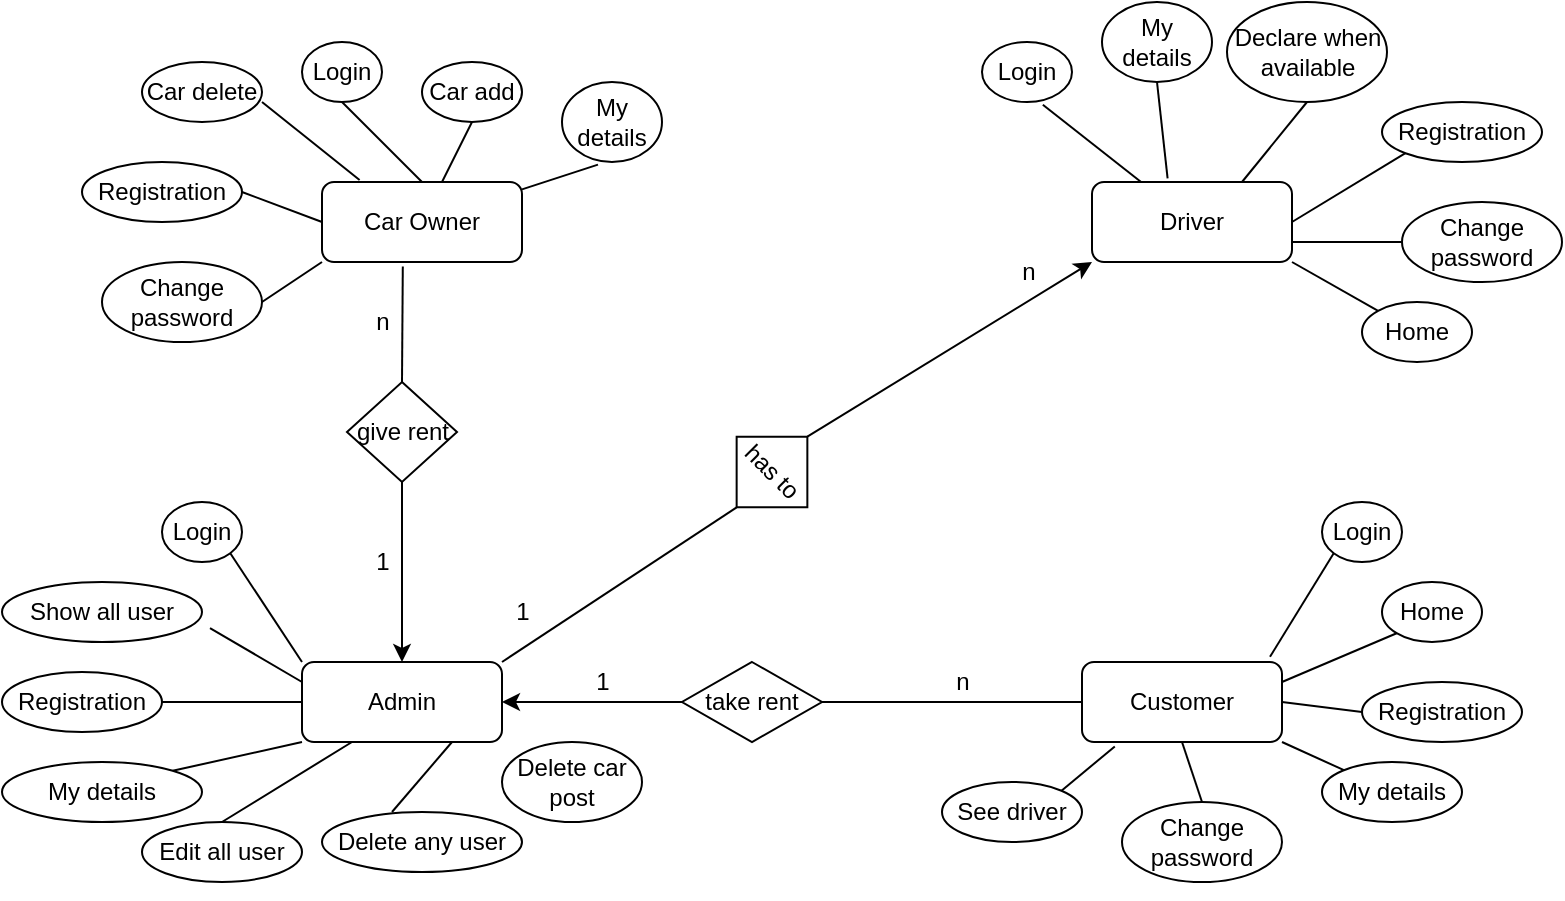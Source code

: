 <mxfile version="20.0.4" type="device"><diagram id="-xaWmxTlTpum28yXajam" name="Page-1"><mxGraphModel dx="1038" dy="539" grid="1" gridSize="10" guides="1" tooltips="1" connect="1" arrows="1" fold="1" page="1" pageScale="1" pageWidth="850" pageHeight="1100" math="0" shadow="0"><root><mxCell id="0"/><mxCell id="1" parent="0"/><mxCell id="0KnHQDxE7CaEoHGpZUmN-1" value="Car Owner" style="rounded=1;whiteSpace=wrap;html=1;" parent="1" vertex="1"><mxGeometry x="200" y="160" width="100" height="40" as="geometry"/></mxCell><mxCell id="0KnHQDxE7CaEoHGpZUmN-4" value="Admin" style="rounded=1;whiteSpace=wrap;html=1;" parent="1" vertex="1"><mxGeometry x="190" y="400" width="100" height="40" as="geometry"/></mxCell><mxCell id="0KnHQDxE7CaEoHGpZUmN-5" value="Driver" style="rounded=1;whiteSpace=wrap;html=1;" parent="1" vertex="1"><mxGeometry x="585" y="160" width="100" height="40" as="geometry"/></mxCell><mxCell id="0KnHQDxE7CaEoHGpZUmN-6" value="Customer" style="rounded=1;whiteSpace=wrap;html=1;" parent="1" vertex="1"><mxGeometry x="580" y="400" width="100" height="40" as="geometry"/></mxCell><mxCell id="0KnHQDxE7CaEoHGpZUmN-9" value="Login" style="ellipse;whiteSpace=wrap;html=1;" parent="1" vertex="1"><mxGeometry x="190" y="90" width="40" height="30" as="geometry"/></mxCell><mxCell id="0KnHQDxE7CaEoHGpZUmN-10" value="Registration&lt;br&gt;" style="ellipse;whiteSpace=wrap;html=1;" parent="1" vertex="1"><mxGeometry x="80" y="150" width="80" height="30" as="geometry"/></mxCell><mxCell id="0KnHQDxE7CaEoHGpZUmN-13" value="Change password" style="ellipse;whiteSpace=wrap;html=1;" parent="1" vertex="1"><mxGeometry x="90" y="200" width="80" height="40" as="geometry"/></mxCell><mxCell id="0KnHQDxE7CaEoHGpZUmN-14" value="Login" style="ellipse;whiteSpace=wrap;html=1;" parent="1" vertex="1"><mxGeometry x="530" y="90" width="45" height="30" as="geometry"/></mxCell><mxCell id="0KnHQDxE7CaEoHGpZUmN-15" value="Registration&lt;br&gt;" style="ellipse;whiteSpace=wrap;html=1;" parent="1" vertex="1"><mxGeometry x="730" y="120" width="80" height="30" as="geometry"/></mxCell><mxCell id="0KnHQDxE7CaEoHGpZUmN-17" value="Login" style="ellipse;whiteSpace=wrap;html=1;" parent="1" vertex="1"><mxGeometry x="120" y="320" width="40" height="30" as="geometry"/></mxCell><mxCell id="0KnHQDxE7CaEoHGpZUmN-18" value="Registration&lt;br&gt;" style="ellipse;whiteSpace=wrap;html=1;" parent="1" vertex="1"><mxGeometry x="40" y="405" width="80" height="30" as="geometry"/></mxCell><mxCell id="0KnHQDxE7CaEoHGpZUmN-19" value="Show all user" style="ellipse;whiteSpace=wrap;html=1;" parent="1" vertex="1"><mxGeometry x="40" y="360" width="100" height="30" as="geometry"/></mxCell><mxCell id="0KnHQDxE7CaEoHGpZUmN-20" value="Login" style="ellipse;whiteSpace=wrap;html=1;" parent="1" vertex="1"><mxGeometry x="700" y="320" width="40" height="30" as="geometry"/></mxCell><mxCell id="0KnHQDxE7CaEoHGpZUmN-21" value="Registration&lt;br&gt;" style="ellipse;whiteSpace=wrap;html=1;" parent="1" vertex="1"><mxGeometry x="720" y="410" width="80" height="30" as="geometry"/></mxCell><mxCell id="0KnHQDxE7CaEoHGpZUmN-22" value="My details" style="ellipse;whiteSpace=wrap;html=1;" parent="1" vertex="1"><mxGeometry x="700" y="450" width="70" height="30" as="geometry"/></mxCell><mxCell id="0KnHQDxE7CaEoHGpZUmN-25" value="Car add" style="ellipse;whiteSpace=wrap;html=1;" parent="1" vertex="1"><mxGeometry x="250" y="100" width="50" height="30" as="geometry"/></mxCell><mxCell id="0KnHQDxE7CaEoHGpZUmN-26" value="Car delete" style="ellipse;whiteSpace=wrap;html=1;" parent="1" vertex="1"><mxGeometry x="110" y="100" width="60" height="30" as="geometry"/></mxCell><mxCell id="0KnHQDxE7CaEoHGpZUmN-27" value="My details" style="ellipse;whiteSpace=wrap;html=1;" parent="1" vertex="1"><mxGeometry x="320" y="110" width="50" height="40" as="geometry"/></mxCell><mxCell id="0KnHQDxE7CaEoHGpZUmN-28" value="Change password" style="ellipse;whiteSpace=wrap;html=1;" parent="1" vertex="1"><mxGeometry x="740" y="170" width="80" height="40" as="geometry"/></mxCell><mxCell id="0KnHQDxE7CaEoHGpZUmN-29" value="My details" style="ellipse;whiteSpace=wrap;html=1;" parent="1" vertex="1"><mxGeometry x="590" y="70" width="55" height="40" as="geometry"/></mxCell><mxCell id="0KnHQDxE7CaEoHGpZUmN-30" value="Declare when available&lt;br&gt;" style="ellipse;whiteSpace=wrap;html=1;" parent="1" vertex="1"><mxGeometry x="652.5" y="70" width="80" height="50" as="geometry"/></mxCell><mxCell id="0KnHQDxE7CaEoHGpZUmN-31" value="See driver" style="ellipse;whiteSpace=wrap;html=1;" parent="1" vertex="1"><mxGeometry x="510" y="460" width="70" height="30" as="geometry"/></mxCell><mxCell id="0KnHQDxE7CaEoHGpZUmN-33" value="Change password" style="ellipse;whiteSpace=wrap;html=1;" parent="1" vertex="1"><mxGeometry x="600" y="470" width="80" height="40" as="geometry"/></mxCell><mxCell id="0KnHQDxE7CaEoHGpZUmN-34" value="Home" style="ellipse;whiteSpace=wrap;html=1;" parent="1" vertex="1"><mxGeometry x="730" y="360" width="50" height="30" as="geometry"/></mxCell><mxCell id="0KnHQDxE7CaEoHGpZUmN-35" value="Edit all user" style="ellipse;whiteSpace=wrap;html=1;" parent="1" vertex="1"><mxGeometry x="110" y="480" width="80" height="30" as="geometry"/></mxCell><mxCell id="0KnHQDxE7CaEoHGpZUmN-36" value="Delete any user" style="ellipse;whiteSpace=wrap;html=1;" parent="1" vertex="1"><mxGeometry x="200" y="475" width="100" height="30" as="geometry"/></mxCell><mxCell id="0KnHQDxE7CaEoHGpZUmN-37" value="My details" style="ellipse;whiteSpace=wrap;html=1;" parent="1" vertex="1"><mxGeometry x="40" y="450" width="100" height="30" as="geometry"/></mxCell><mxCell id="0KnHQDxE7CaEoHGpZUmN-40" style="edgeStyle=orthogonalEdgeStyle;rounded=0;orthogonalLoop=1;jettySize=auto;html=1;exitX=0.5;exitY=1;exitDx=0;exitDy=0;" parent="1" source="0KnHQDxE7CaEoHGpZUmN-35" target="0KnHQDxE7CaEoHGpZUmN-35" edge="1"><mxGeometry relative="1" as="geometry"/></mxCell><mxCell id="0KnHQDxE7CaEoHGpZUmN-47" style="edgeStyle=orthogonalEdgeStyle;rounded=0;orthogonalLoop=1;jettySize=auto;html=1;exitX=0.5;exitY=1;exitDx=0;exitDy=0;" parent="1" source="0KnHQDxE7CaEoHGpZUmN-30" target="0KnHQDxE7CaEoHGpZUmN-30" edge="1"><mxGeometry relative="1" as="geometry"/></mxCell><mxCell id="0KnHQDxE7CaEoHGpZUmN-51" value="" style="endArrow=none;html=1;rounded=0;entryX=0;entryY=1;entryDx=0;entryDy=0;exitX=1;exitY=0.5;exitDx=0;exitDy=0;" parent="1" source="0KnHQDxE7CaEoHGpZUmN-13" target="0KnHQDxE7CaEoHGpZUmN-1" edge="1"><mxGeometry width="50" height="50" relative="1" as="geometry"><mxPoint x="160" y="270" as="sourcePoint"/><mxPoint x="210" y="220" as="targetPoint"/></mxGeometry></mxCell><mxCell id="0KnHQDxE7CaEoHGpZUmN-53" value="" style="endArrow=none;html=1;rounded=0;exitX=0.188;exitY=-0.025;exitDx=0;exitDy=0;exitPerimeter=0;" parent="1" source="0KnHQDxE7CaEoHGpZUmN-1" edge="1"><mxGeometry width="50" height="50" relative="1" as="geometry"><mxPoint x="120" y="170" as="sourcePoint"/><mxPoint x="170" y="120" as="targetPoint"/></mxGeometry></mxCell><mxCell id="0KnHQDxE7CaEoHGpZUmN-54" value="" style="endArrow=none;html=1;rounded=0;entryX=1;entryY=0.5;entryDx=0;entryDy=0;" parent="1" target="0KnHQDxE7CaEoHGpZUmN-10" edge="1"><mxGeometry width="50" height="50" relative="1" as="geometry"><mxPoint x="200" y="180" as="sourcePoint"/><mxPoint x="460" y="230" as="targetPoint"/></mxGeometry></mxCell><mxCell id="0KnHQDxE7CaEoHGpZUmN-55" value="" style="endArrow=none;html=1;rounded=0;entryX=0.5;entryY=1;entryDx=0;entryDy=0;exitX=0.5;exitY=0;exitDx=0;exitDy=0;" parent="1" source="0KnHQDxE7CaEoHGpZUmN-1" target="0KnHQDxE7CaEoHGpZUmN-9" edge="1"><mxGeometry width="50" height="50" relative="1" as="geometry"><mxPoint x="420" y="290" as="sourcePoint"/><mxPoint x="470" y="240" as="targetPoint"/></mxGeometry></mxCell><mxCell id="0KnHQDxE7CaEoHGpZUmN-56" value="" style="endArrow=none;html=1;rounded=0;entryX=0.5;entryY=1;entryDx=0;entryDy=0;" parent="1" source="0KnHQDxE7CaEoHGpZUmN-1" target="0KnHQDxE7CaEoHGpZUmN-25" edge="1"><mxGeometry width="50" height="50" relative="1" as="geometry"><mxPoint x="430" y="300" as="sourcePoint"/><mxPoint x="480" y="250" as="targetPoint"/></mxGeometry></mxCell><mxCell id="0KnHQDxE7CaEoHGpZUmN-57" value="" style="endArrow=none;html=1;rounded=0;entryX=0.36;entryY=1.033;entryDx=0;entryDy=0;entryPerimeter=0;" parent="1" source="0KnHQDxE7CaEoHGpZUmN-1" target="0KnHQDxE7CaEoHGpZUmN-27" edge="1"><mxGeometry width="50" height="50" relative="1" as="geometry"><mxPoint x="440" y="310" as="sourcePoint"/><mxPoint x="490" y="260" as="targetPoint"/></mxGeometry></mxCell><mxCell id="0KnHQDxE7CaEoHGpZUmN-58" value="" style="endArrow=none;html=1;rounded=0;entryX=0.676;entryY=1.047;entryDx=0;entryDy=0;entryPerimeter=0;" parent="1" source="0KnHQDxE7CaEoHGpZUmN-5" target="0KnHQDxE7CaEoHGpZUmN-14" edge="1"><mxGeometry width="50" height="50" relative="1" as="geometry"><mxPoint x="450" y="320" as="sourcePoint"/><mxPoint x="500" y="270" as="targetPoint"/></mxGeometry></mxCell><mxCell id="0KnHQDxE7CaEoHGpZUmN-59" value="" style="endArrow=none;html=1;rounded=0;entryX=0.5;entryY=1;entryDx=0;entryDy=0;exitX=0.378;exitY=-0.045;exitDx=0;exitDy=0;exitPerimeter=0;" parent="1" source="0KnHQDxE7CaEoHGpZUmN-5" target="0KnHQDxE7CaEoHGpZUmN-29" edge="1"><mxGeometry width="50" height="50" relative="1" as="geometry"><mxPoint x="460" y="330" as="sourcePoint"/><mxPoint x="510" y="280" as="targetPoint"/></mxGeometry></mxCell><mxCell id="0KnHQDxE7CaEoHGpZUmN-60" value="" style="endArrow=none;html=1;rounded=0;entryX=0.5;entryY=1;entryDx=0;entryDy=0;exitX=0.75;exitY=0;exitDx=0;exitDy=0;" parent="1" source="0KnHQDxE7CaEoHGpZUmN-5" target="0KnHQDxE7CaEoHGpZUmN-30" edge="1"><mxGeometry width="50" height="50" relative="1" as="geometry"><mxPoint x="470" y="340" as="sourcePoint"/><mxPoint x="520" y="290" as="targetPoint"/></mxGeometry></mxCell><mxCell id="0KnHQDxE7CaEoHGpZUmN-61" value="" style="endArrow=none;html=1;rounded=0;entryX=0;entryY=1;entryDx=0;entryDy=0;exitX=1;exitY=0.5;exitDx=0;exitDy=0;" parent="1" source="0KnHQDxE7CaEoHGpZUmN-5" target="0KnHQDxE7CaEoHGpZUmN-15" edge="1"><mxGeometry width="50" height="50" relative="1" as="geometry"><mxPoint x="480" y="350" as="sourcePoint"/><mxPoint x="530" y="300" as="targetPoint"/></mxGeometry></mxCell><mxCell id="0KnHQDxE7CaEoHGpZUmN-62" value="" style="endArrow=none;html=1;rounded=0;entryX=0;entryY=0.5;entryDx=0;entryDy=0;exitX=1;exitY=0.75;exitDx=0;exitDy=0;" parent="1" source="0KnHQDxE7CaEoHGpZUmN-5" target="0KnHQDxE7CaEoHGpZUmN-28" edge="1"><mxGeometry width="50" height="50" relative="1" as="geometry"><mxPoint x="490" y="360" as="sourcePoint"/><mxPoint x="540" y="310" as="targetPoint"/></mxGeometry></mxCell><mxCell id="0KnHQDxE7CaEoHGpZUmN-64" value="" style="endArrow=none;html=1;rounded=0;exitX=1;exitY=1;exitDx=0;exitDy=0;entryX=0;entryY=0;entryDx=0;entryDy=0;" parent="1" source="0KnHQDxE7CaEoHGpZUmN-17" target="0KnHQDxE7CaEoHGpZUmN-4" edge="1"><mxGeometry width="50" height="50" relative="1" as="geometry"><mxPoint x="510" y="380" as="sourcePoint"/><mxPoint x="560" y="330" as="targetPoint"/></mxGeometry></mxCell><mxCell id="0KnHQDxE7CaEoHGpZUmN-65" value="" style="endArrow=none;html=1;rounded=0;exitX=0;exitY=0.25;exitDx=0;exitDy=0;entryX=1.04;entryY=0.767;entryDx=0;entryDy=0;entryPerimeter=0;" parent="1" source="0KnHQDxE7CaEoHGpZUmN-4" target="0KnHQDxE7CaEoHGpZUmN-19" edge="1"><mxGeometry width="50" height="50" relative="1" as="geometry"><mxPoint x="80" y="450" as="sourcePoint"/><mxPoint x="140" y="400" as="targetPoint"/></mxGeometry></mxCell><mxCell id="0KnHQDxE7CaEoHGpZUmN-66" value="" style="endArrow=none;html=1;rounded=0;entryX=0;entryY=0.5;entryDx=0;entryDy=0;exitX=1;exitY=0.5;exitDx=0;exitDy=0;" parent="1" source="0KnHQDxE7CaEoHGpZUmN-18" target="0KnHQDxE7CaEoHGpZUmN-4" edge="1"><mxGeometry width="50" height="50" relative="1" as="geometry"><mxPoint x="375" y="360" as="sourcePoint"/><mxPoint x="425" y="310" as="targetPoint"/></mxGeometry></mxCell><mxCell id="0KnHQDxE7CaEoHGpZUmN-67" value="" style="endArrow=none;html=1;rounded=0;entryX=0;entryY=1;entryDx=0;entryDy=0;exitX=1;exitY=0;exitDx=0;exitDy=0;" parent="1" source="0KnHQDxE7CaEoHGpZUmN-37" target="0KnHQDxE7CaEoHGpZUmN-4" edge="1"><mxGeometry width="50" height="50" relative="1" as="geometry"><mxPoint x="540" y="410" as="sourcePoint"/><mxPoint x="590" y="360" as="targetPoint"/></mxGeometry></mxCell><mxCell id="0KnHQDxE7CaEoHGpZUmN-68" value="" style="endArrow=none;html=1;rounded=0;entryX=0.75;entryY=1;entryDx=0;entryDy=0;exitX=0.35;exitY=0;exitDx=0;exitDy=0;exitPerimeter=0;" parent="1" source="0KnHQDxE7CaEoHGpZUmN-36" target="0KnHQDxE7CaEoHGpZUmN-4" edge="1"><mxGeometry width="50" height="50" relative="1" as="geometry"><mxPoint x="550" y="420" as="sourcePoint"/><mxPoint x="600" y="370" as="targetPoint"/></mxGeometry></mxCell><mxCell id="0KnHQDxE7CaEoHGpZUmN-69" value="" style="endArrow=none;html=1;rounded=0;entryX=0.25;entryY=1;entryDx=0;entryDy=0;exitX=0.5;exitY=0;exitDx=0;exitDy=0;" parent="1" source="0KnHQDxE7CaEoHGpZUmN-35" target="0KnHQDxE7CaEoHGpZUmN-4" edge="1"><mxGeometry width="50" height="50" relative="1" as="geometry"><mxPoint x="560" y="430" as="sourcePoint"/><mxPoint x="610" y="380" as="targetPoint"/></mxGeometry></mxCell><mxCell id="0KnHQDxE7CaEoHGpZUmN-70" value="" style="endArrow=none;html=1;rounded=0;entryX=0;entryY=1;entryDx=0;entryDy=0;exitX=0.94;exitY=-0.065;exitDx=0;exitDy=0;exitPerimeter=0;" parent="1" source="0KnHQDxE7CaEoHGpZUmN-6" target="0KnHQDxE7CaEoHGpZUmN-20" edge="1"><mxGeometry width="50" height="50" relative="1" as="geometry"><mxPoint x="570" y="440" as="sourcePoint"/><mxPoint x="620" y="390" as="targetPoint"/></mxGeometry></mxCell><mxCell id="0KnHQDxE7CaEoHGpZUmN-71" value="" style="endArrow=none;html=1;rounded=0;entryX=0;entryY=1;entryDx=0;entryDy=0;exitX=1;exitY=0.25;exitDx=0;exitDy=0;" parent="1" source="0KnHQDxE7CaEoHGpZUmN-6" target="0KnHQDxE7CaEoHGpZUmN-34" edge="1"><mxGeometry width="50" height="50" relative="1" as="geometry"><mxPoint x="670" y="450" as="sourcePoint"/><mxPoint x="720" y="400" as="targetPoint"/></mxGeometry></mxCell><mxCell id="0KnHQDxE7CaEoHGpZUmN-72" value="" style="endArrow=none;html=1;rounded=0;entryX=0.5;entryY=0;entryDx=0;entryDy=0;exitX=0.5;exitY=1;exitDx=0;exitDy=0;" parent="1" source="0KnHQDxE7CaEoHGpZUmN-6" target="0KnHQDxE7CaEoHGpZUmN-33" edge="1"><mxGeometry width="50" height="50" relative="1" as="geometry"><mxPoint x="590" y="460" as="sourcePoint"/><mxPoint x="640" y="410" as="targetPoint"/></mxGeometry></mxCell><mxCell id="0KnHQDxE7CaEoHGpZUmN-73" value="" style="endArrow=none;html=1;rounded=0;exitX=1;exitY=1;exitDx=0;exitDy=0;" parent="1" source="0KnHQDxE7CaEoHGpZUmN-6" target="0KnHQDxE7CaEoHGpZUmN-22" edge="1"><mxGeometry width="50" height="50" relative="1" as="geometry"><mxPoint x="600" y="470" as="sourcePoint"/><mxPoint x="650" y="420" as="targetPoint"/></mxGeometry></mxCell><mxCell id="0KnHQDxE7CaEoHGpZUmN-74" value="" style="endArrow=none;html=1;rounded=0;entryX=0;entryY=0.5;entryDx=0;entryDy=0;exitX=1;exitY=0.5;exitDx=0;exitDy=0;" parent="1" source="0KnHQDxE7CaEoHGpZUmN-6" target="0KnHQDxE7CaEoHGpZUmN-21" edge="1"><mxGeometry width="50" height="50" relative="1" as="geometry"><mxPoint x="610" y="480" as="sourcePoint"/><mxPoint x="660" y="430" as="targetPoint"/></mxGeometry></mxCell><mxCell id="0KnHQDxE7CaEoHGpZUmN-75" value="" style="endArrow=none;html=1;rounded=0;entryX=0.164;entryY=1.055;entryDx=0;entryDy=0;entryPerimeter=0;exitX=1;exitY=0;exitDx=0;exitDy=0;" parent="1" source="0KnHQDxE7CaEoHGpZUmN-31" target="0KnHQDxE7CaEoHGpZUmN-6" edge="1"><mxGeometry width="50" height="50" relative="1" as="geometry"><mxPoint x="620" y="490" as="sourcePoint"/><mxPoint x="670" y="440" as="targetPoint"/></mxGeometry></mxCell><mxCell id="0KnHQDxE7CaEoHGpZUmN-76" value="has to" style="rhombus;whiteSpace=wrap;html=1;rotation=45;" parent="1" vertex="1"><mxGeometry x="400" y="280" width="50" height="50" as="geometry"/></mxCell><mxCell id="0KnHQDxE7CaEoHGpZUmN-77" value="" style="endArrow=none;html=1;rounded=0;exitX=1;exitY=0;exitDx=0;exitDy=0;entryX=0.5;entryY=1;entryDx=0;entryDy=0;" parent="1" source="0KnHQDxE7CaEoHGpZUmN-4" target="0KnHQDxE7CaEoHGpZUmN-76" edge="1"><mxGeometry width="50" height="50" relative="1" as="geometry"><mxPoint x="400" y="270" as="sourcePoint"/><mxPoint x="450" y="220" as="targetPoint"/></mxGeometry></mxCell><mxCell id="0KnHQDxE7CaEoHGpZUmN-79" value="n" style="text;html=1;align=center;verticalAlign=middle;resizable=0;points=[];autosize=1;strokeColor=none;fillColor=none;" parent="1" vertex="1"><mxGeometry x="537.5" y="190" width="30" height="30" as="geometry"/></mxCell><mxCell id="0KnHQDxE7CaEoHGpZUmN-80" value="1" style="text;html=1;align=center;verticalAlign=middle;resizable=0;points=[];autosize=1;strokeColor=none;fillColor=none;" parent="1" vertex="1"><mxGeometry x="285" y="360" width="30" height="30" as="geometry"/></mxCell><mxCell id="0KnHQDxE7CaEoHGpZUmN-94" style="edgeStyle=orthogonalEdgeStyle;rounded=0;orthogonalLoop=1;jettySize=auto;html=1;exitX=0.5;exitY=1;exitDx=0;exitDy=0;entryX=0.5;entryY=0;entryDx=0;entryDy=0;" parent="1" source="0KnHQDxE7CaEoHGpZUmN-81" target="0KnHQDxE7CaEoHGpZUmN-4" edge="1"><mxGeometry relative="1" as="geometry"><Array as="points"><mxPoint x="240" y="360"/><mxPoint x="240" y="360"/></Array></mxGeometry></mxCell><mxCell id="0KnHQDxE7CaEoHGpZUmN-81" value="give rent" style="rhombus;whiteSpace=wrap;html=1;" parent="1" vertex="1"><mxGeometry x="212.5" y="260" width="55" height="50" as="geometry"/></mxCell><mxCell id="0KnHQDxE7CaEoHGpZUmN-91" value="" style="endArrow=classic;html=1;rounded=0;entryX=0;entryY=1;entryDx=0;entryDy=0;exitX=0.5;exitY=0;exitDx=0;exitDy=0;" parent="1" source="0KnHQDxE7CaEoHGpZUmN-76" target="0KnHQDxE7CaEoHGpZUmN-5" edge="1"><mxGeometry width="50" height="50" relative="1" as="geometry"><mxPoint x="400" y="380" as="sourcePoint"/><mxPoint x="450" y="330" as="targetPoint"/></mxGeometry></mxCell><mxCell id="0KnHQDxE7CaEoHGpZUmN-97" value="" style="endArrow=none;html=1;rounded=0;exitX=0.5;exitY=0;exitDx=0;exitDy=0;entryX=0.404;entryY=1.055;entryDx=0;entryDy=0;entryPerimeter=0;" parent="1" source="0KnHQDxE7CaEoHGpZUmN-81" target="0KnHQDxE7CaEoHGpZUmN-1" edge="1"><mxGeometry width="50" height="50" relative="1" as="geometry"><mxPoint x="285" y="270" as="sourcePoint"/><mxPoint x="335" y="220" as="targetPoint"/></mxGeometry></mxCell><mxCell id="0KnHQDxE7CaEoHGpZUmN-101" value="take rent" style="rhombus;whiteSpace=wrap;html=1;" parent="1" vertex="1"><mxGeometry x="380" y="400" width="70" height="40" as="geometry"/></mxCell><mxCell id="0KnHQDxE7CaEoHGpZUmN-104" value="" style="endArrow=classic;html=1;rounded=0;entryX=1;entryY=0.5;entryDx=0;entryDy=0;exitX=0;exitY=0.5;exitDx=0;exitDy=0;" parent="1" source="0KnHQDxE7CaEoHGpZUmN-101" target="0KnHQDxE7CaEoHGpZUmN-4" edge="1"><mxGeometry width="50" height="50" relative="1" as="geometry"><mxPoint x="315" y="460" as="sourcePoint"/><mxPoint x="365" y="410" as="targetPoint"/></mxGeometry></mxCell><mxCell id="0KnHQDxE7CaEoHGpZUmN-105" value="" style="endArrow=none;html=1;rounded=0;exitX=1;exitY=0.5;exitDx=0;exitDy=0;entryX=0;entryY=0.5;entryDx=0;entryDy=0;" parent="1" source="0KnHQDxE7CaEoHGpZUmN-101" target="0KnHQDxE7CaEoHGpZUmN-6" edge="1"><mxGeometry width="50" height="50" relative="1" as="geometry"><mxPoint x="400" y="380" as="sourcePoint"/><mxPoint x="450" y="330" as="targetPoint"/></mxGeometry></mxCell><mxCell id="f8v-fvRBGQ14hhFJ_NwP-1" value="n" style="text;html=1;align=center;verticalAlign=middle;resizable=0;points=[];autosize=1;strokeColor=none;fillColor=none;" parent="1" vertex="1"><mxGeometry x="505" y="395" width="30" height="30" as="geometry"/></mxCell><mxCell id="f8v-fvRBGQ14hhFJ_NwP-2" value="1" style="text;html=1;align=center;verticalAlign=middle;resizable=0;points=[];autosize=1;strokeColor=none;fillColor=none;" parent="1" vertex="1"><mxGeometry x="325" y="395" width="30" height="30" as="geometry"/></mxCell><mxCell id="f8v-fvRBGQ14hhFJ_NwP-3" value="1" style="text;html=1;align=center;verticalAlign=middle;resizable=0;points=[];autosize=1;strokeColor=none;fillColor=none;" parent="1" vertex="1"><mxGeometry x="215" y="335" width="30" height="30" as="geometry"/></mxCell><mxCell id="f8v-fvRBGQ14hhFJ_NwP-4" value="n" style="text;html=1;align=center;verticalAlign=middle;resizable=0;points=[];autosize=1;strokeColor=none;fillColor=none;" parent="1" vertex="1"><mxGeometry x="215" y="215" width="30" height="30" as="geometry"/></mxCell><mxCell id="KIIZoSX9IDVbrJDNyyMK-2" value="Home" style="ellipse;whiteSpace=wrap;html=1;" vertex="1" parent="1"><mxGeometry x="720" y="220" width="55" height="30" as="geometry"/></mxCell><mxCell id="KIIZoSX9IDVbrJDNyyMK-3" value="" style="endArrow=none;html=1;rounded=0;entryX=0;entryY=0;entryDx=0;entryDy=0;exitX=1;exitY=1;exitDx=0;exitDy=0;" edge="1" parent="1" source="0KnHQDxE7CaEoHGpZUmN-5" target="KIIZoSX9IDVbrJDNyyMK-2"><mxGeometry width="50" height="50" relative="1" as="geometry"><mxPoint x="695" y="200" as="sourcePoint"/><mxPoint x="750" y="200" as="targetPoint"/></mxGeometry></mxCell><mxCell id="KIIZoSX9IDVbrJDNyyMK-4" value="Delete car post" style="ellipse;whiteSpace=wrap;html=1;" vertex="1" parent="1"><mxGeometry x="290" y="440" width="70" height="40" as="geometry"/></mxCell></root></mxGraphModel></diagram></mxfile>